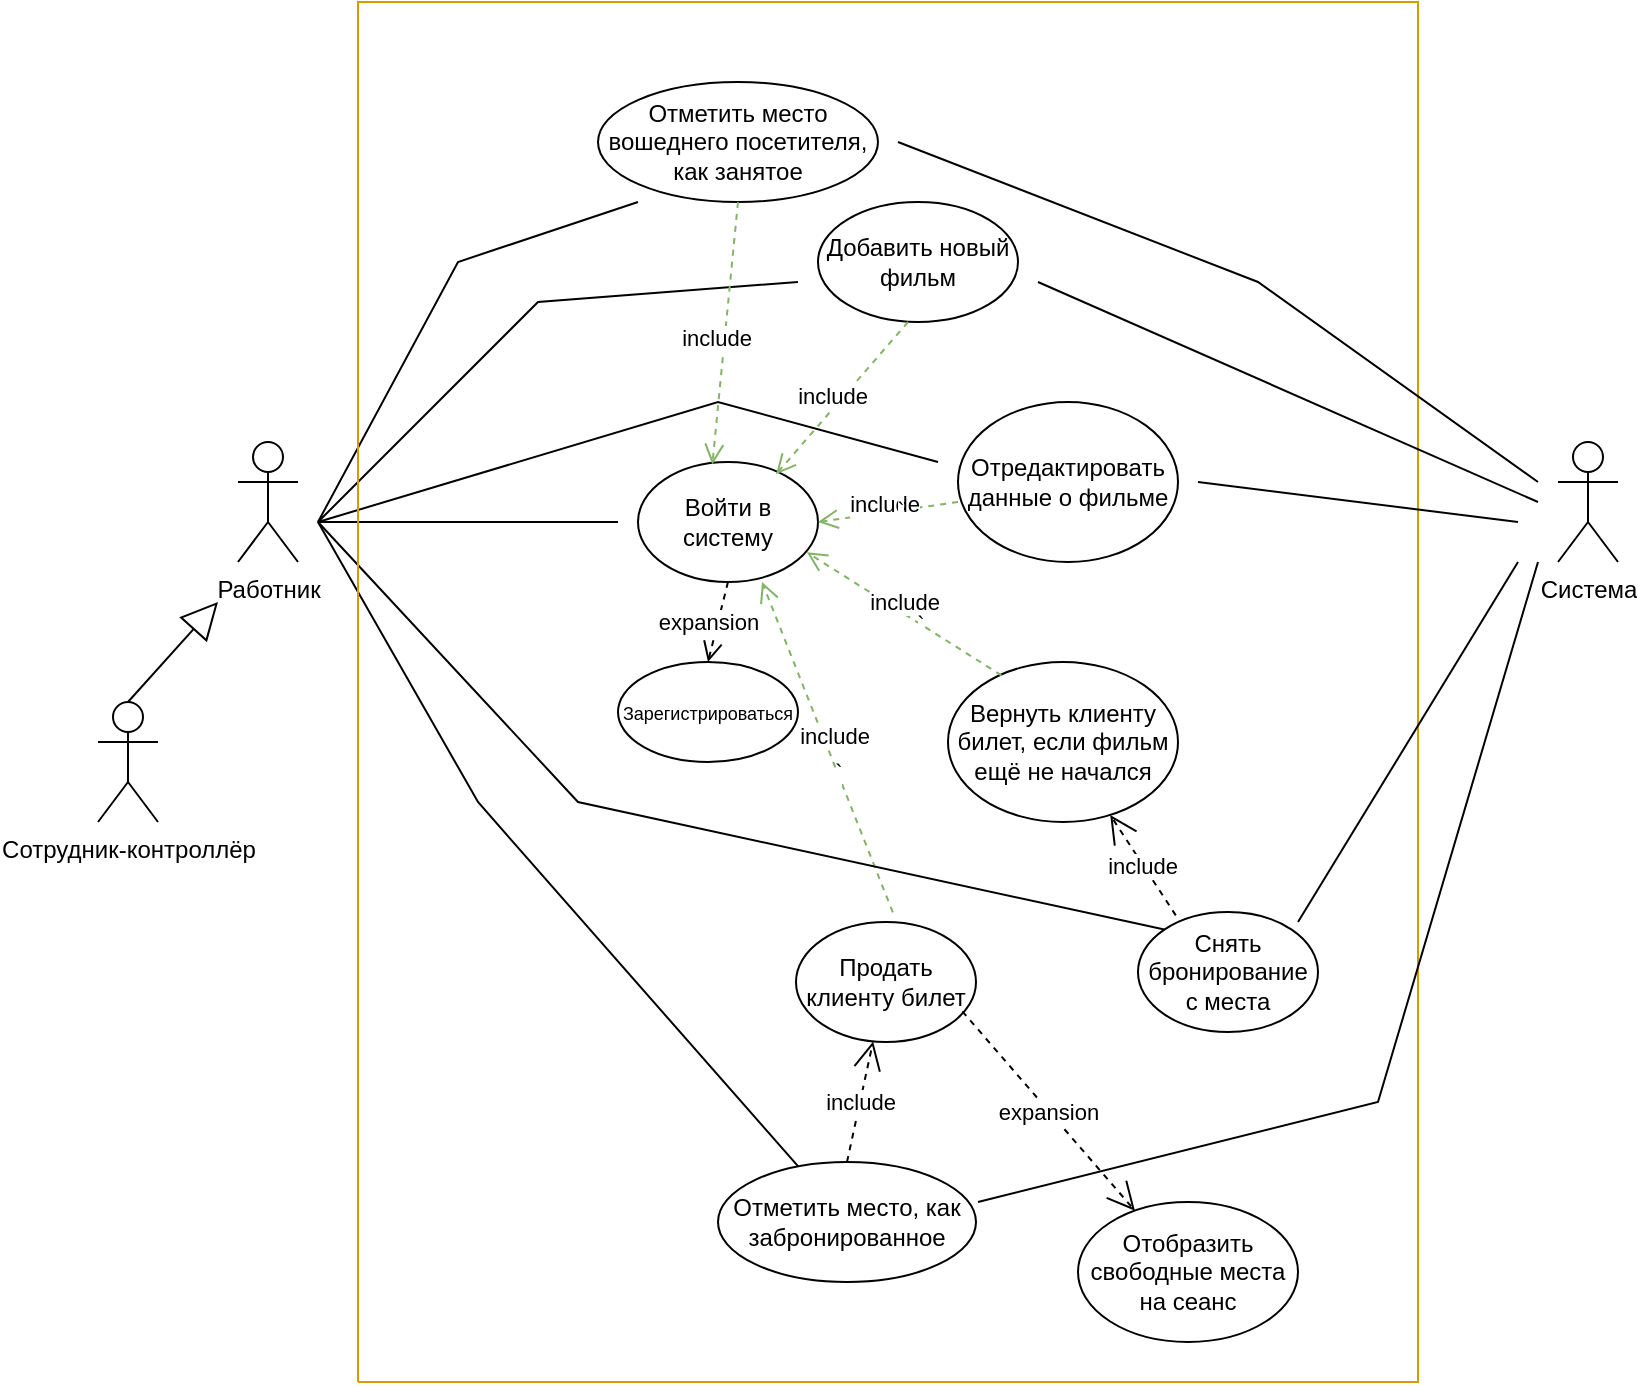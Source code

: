 <mxfile version="22.1.11" type="github">
  <diagram name="Страница — 1" id="gmWEUmx179RuSUwTUEAq">
    <mxGraphModel dx="1542" dy="885" grid="1" gridSize="10" guides="1" tooltips="1" connect="1" arrows="1" fold="1" page="1" pageScale="1" pageWidth="827" pageHeight="1169" math="0" shadow="0">
      <root>
        <mxCell id="0" />
        <mxCell id="1" parent="0" />
        <mxCell id="ACFp6LXwnmqYwiIo9wma-1" value="Работник" style="shape=umlActor;verticalLabelPosition=bottom;verticalAlign=top;html=1;outlineConnect=0;" vertex="1" parent="1">
          <mxGeometry x="120" y="350" width="30" height="60" as="geometry" />
        </mxCell>
        <mxCell id="ACFp6LXwnmqYwiIo9wma-3" value="Войти в систему" style="ellipse;whiteSpace=wrap;html=1;" vertex="1" parent="1">
          <mxGeometry x="320" y="360" width="90" height="60" as="geometry" />
        </mxCell>
        <mxCell id="ACFp6LXwnmqYwiIo9wma-4" value="&lt;font style=&quot;font-size: 9px;&quot;&gt;Зарегистрироваться&lt;/font&gt;" style="ellipse;whiteSpace=wrap;html=1;" vertex="1" parent="1">
          <mxGeometry x="310" y="460" width="90" height="50" as="geometry" />
        </mxCell>
        <mxCell id="ACFp6LXwnmqYwiIo9wma-5" value="Добавить новый фильм" style="ellipse;whiteSpace=wrap;html=1;" vertex="1" parent="1">
          <mxGeometry x="410" y="230" width="100" height="60" as="geometry" />
        </mxCell>
        <mxCell id="ACFp6LXwnmqYwiIo9wma-6" value="Отредактировать данные о фильме" style="ellipse;whiteSpace=wrap;html=1;" vertex="1" parent="1">
          <mxGeometry x="480" y="330" width="110" height="80" as="geometry" />
        </mxCell>
        <mxCell id="ACFp6LXwnmqYwiIo9wma-7" value="Продать клиенту билет" style="ellipse;whiteSpace=wrap;html=1;" vertex="1" parent="1">
          <mxGeometry x="399" y="590" width="90" height="60" as="geometry" />
        </mxCell>
        <mxCell id="ACFp6LXwnmqYwiIo9wma-8" value="Вернуть клиенту билет, если фильм ещё не начался" style="ellipse;whiteSpace=wrap;html=1;" vertex="1" parent="1">
          <mxGeometry x="475" y="460" width="115" height="80" as="geometry" />
        </mxCell>
        <mxCell id="ACFp6LXwnmqYwiIo9wma-9" value="" style="endArrow=none;html=1;rounded=0;" edge="1" parent="1">
          <mxGeometry width="50" height="50" relative="1" as="geometry">
            <mxPoint x="160" y="390" as="sourcePoint" />
            <mxPoint x="310" y="390" as="targetPoint" />
          </mxGeometry>
        </mxCell>
        <mxCell id="ACFp6LXwnmqYwiIo9wma-10" value="" style="html=1;verticalAlign=bottom;endArrow=open;dashed=1;endSize=8;curved=0;rounded=0;exitX=0.5;exitY=1;exitDx=0;exitDy=0;entryX=0.5;entryY=0;entryDx=0;entryDy=0;" edge="1" parent="1" source="ACFp6LXwnmqYwiIo9wma-3" target="ACFp6LXwnmqYwiIo9wma-4">
          <mxGeometry relative="1" as="geometry">
            <mxPoint x="520" y="370" as="sourcePoint" />
            <mxPoint x="340" y="460" as="targetPoint" />
          </mxGeometry>
        </mxCell>
        <mxCell id="ACFp6LXwnmqYwiIo9wma-11" value="expansion" style="edgeLabel;html=1;align=center;verticalAlign=middle;resizable=0;points=[];" vertex="1" connectable="0" parent="ACFp6LXwnmqYwiIo9wma-10">
          <mxGeometry x="0.05" y="-5" relative="1" as="geometry">
            <mxPoint as="offset" />
          </mxGeometry>
        </mxCell>
        <mxCell id="ACFp6LXwnmqYwiIo9wma-12" value="" style="endArrow=none;html=1;rounded=0;" edge="1" parent="1">
          <mxGeometry width="50" height="50" relative="1" as="geometry">
            <mxPoint x="160" y="390" as="sourcePoint" />
            <mxPoint x="400" y="270" as="targetPoint" />
            <Array as="points">
              <mxPoint x="270" y="280" />
            </Array>
          </mxGeometry>
        </mxCell>
        <mxCell id="ACFp6LXwnmqYwiIo9wma-13" value="" style="endArrow=none;html=1;rounded=0;" edge="1" parent="1" target="ACFp6LXwnmqYwiIo9wma-37">
          <mxGeometry width="50" height="50" relative="1" as="geometry">
            <mxPoint x="160" y="390" as="sourcePoint" />
            <mxPoint x="410" y="580" as="targetPoint" />
            <Array as="points">
              <mxPoint x="240" y="530" />
            </Array>
          </mxGeometry>
        </mxCell>
        <mxCell id="ACFp6LXwnmqYwiIo9wma-14" value="" style="endArrow=none;html=1;rounded=0;" edge="1" parent="1">
          <mxGeometry width="50" height="50" relative="1" as="geometry">
            <mxPoint x="160" y="390" as="sourcePoint" />
            <mxPoint x="470" y="360" as="targetPoint" />
            <Array as="points">
              <mxPoint x="360" y="330" />
            </Array>
          </mxGeometry>
        </mxCell>
        <mxCell id="ACFp6LXwnmqYwiIo9wma-16" value="" style="html=1;verticalAlign=bottom;endArrow=open;dashed=1;endSize=8;curved=0;rounded=0;exitX=0.5;exitY=1;exitDx=0;exitDy=0;entryX=0.767;entryY=0.103;entryDx=0;entryDy=0;entryPerimeter=0;fillColor=#d5e8d4;strokeColor=#82b366;" edge="1" parent="1" target="ACFp6LXwnmqYwiIo9wma-3">
          <mxGeometry relative="1" as="geometry">
            <mxPoint x="455" y="290" as="sourcePoint" />
            <mxPoint x="430" y="330" as="targetPoint" />
          </mxGeometry>
        </mxCell>
        <mxCell id="ACFp6LXwnmqYwiIo9wma-17" value="include" style="edgeLabel;html=1;align=center;verticalAlign=middle;resizable=0;points=[];" vertex="1" connectable="0" parent="ACFp6LXwnmqYwiIo9wma-16">
          <mxGeometry x="0.05" y="-5" relative="1" as="geometry">
            <mxPoint as="offset" />
          </mxGeometry>
        </mxCell>
        <mxCell id="ACFp6LXwnmqYwiIo9wma-18" value="" style="html=1;verticalAlign=bottom;endArrow=open;dashed=1;endSize=8;curved=0;rounded=0;exitX=0;exitY=0.625;exitDx=0;exitDy=0;exitPerimeter=0;fillColor=#d5e8d4;strokeColor=#82b366;" edge="1" parent="1" source="ACFp6LXwnmqYwiIo9wma-6">
          <mxGeometry relative="1" as="geometry">
            <mxPoint x="435" y="350" as="sourcePoint" />
            <mxPoint x="410" y="390" as="targetPoint" />
          </mxGeometry>
        </mxCell>
        <mxCell id="ACFp6LXwnmqYwiIo9wma-19" value="include" style="edgeLabel;html=1;align=center;verticalAlign=middle;resizable=0;points=[];" vertex="1" connectable="0" parent="ACFp6LXwnmqYwiIo9wma-18">
          <mxGeometry x="0.05" y="-5" relative="1" as="geometry">
            <mxPoint as="offset" />
          </mxGeometry>
        </mxCell>
        <mxCell id="ACFp6LXwnmqYwiIo9wma-20" value="`" style="edgeLabel;html=1;align=center;verticalAlign=middle;resizable=0;points=[];" vertex="1" connectable="0" parent="ACFp6LXwnmqYwiIo9wma-18">
          <mxGeometry x="-0.146" relative="1" as="geometry">
            <mxPoint as="offset" />
          </mxGeometry>
        </mxCell>
        <mxCell id="ACFp6LXwnmqYwiIo9wma-21" value="" style="html=1;verticalAlign=bottom;endArrow=open;dashed=1;endSize=8;curved=0;rounded=0;exitX=0.232;exitY=0.083;exitDx=0;exitDy=0;exitPerimeter=0;entryX=0.938;entryY=0.753;entryDx=0;entryDy=0;entryPerimeter=0;fillColor=#d5e8d4;strokeColor=#82b366;" edge="1" parent="1" source="ACFp6LXwnmqYwiIo9wma-8" target="ACFp6LXwnmqYwiIo9wma-3">
          <mxGeometry relative="1" as="geometry">
            <mxPoint x="490" y="390" as="sourcePoint" />
            <mxPoint x="420" y="400" as="targetPoint" />
          </mxGeometry>
        </mxCell>
        <mxCell id="ACFp6LXwnmqYwiIo9wma-22" value="include" style="edgeLabel;html=1;align=center;verticalAlign=middle;resizable=0;points=[];" vertex="1" connectable="0" parent="ACFp6LXwnmqYwiIo9wma-21">
          <mxGeometry x="0.05" y="-5" relative="1" as="geometry">
            <mxPoint as="offset" />
          </mxGeometry>
        </mxCell>
        <mxCell id="ACFp6LXwnmqYwiIo9wma-23" value="`" style="edgeLabel;html=1;align=center;verticalAlign=middle;resizable=0;points=[];" vertex="1" connectable="0" parent="ACFp6LXwnmqYwiIo9wma-21">
          <mxGeometry x="-0.146" relative="1" as="geometry">
            <mxPoint as="offset" />
          </mxGeometry>
        </mxCell>
        <mxCell id="ACFp6LXwnmqYwiIo9wma-24" value="" style="html=1;verticalAlign=bottom;endArrow=open;dashed=1;endSize=8;curved=0;rounded=0;exitX=0.538;exitY=-0.08;exitDx=0;exitDy=0;exitPerimeter=0;entryX=0.938;entryY=0.753;entryDx=0;entryDy=0;entryPerimeter=0;fillColor=#d5e8d4;strokeColor=#82b366;" edge="1" parent="1" source="ACFp6LXwnmqYwiIo9wma-7">
          <mxGeometry relative="1" as="geometry">
            <mxPoint x="480" y="482" as="sourcePoint" />
            <mxPoint x="382" y="420" as="targetPoint" />
          </mxGeometry>
        </mxCell>
        <mxCell id="ACFp6LXwnmqYwiIo9wma-25" value="include" style="edgeLabel;html=1;align=center;verticalAlign=middle;resizable=0;points=[];" vertex="1" connectable="0" parent="ACFp6LXwnmqYwiIo9wma-24">
          <mxGeometry x="0.05" y="-5" relative="1" as="geometry">
            <mxPoint as="offset" />
          </mxGeometry>
        </mxCell>
        <mxCell id="ACFp6LXwnmqYwiIo9wma-26" value="`" style="edgeLabel;html=1;align=center;verticalAlign=middle;resizable=0;points=[];" vertex="1" connectable="0" parent="ACFp6LXwnmqYwiIo9wma-24">
          <mxGeometry x="-0.146" relative="1" as="geometry">
            <mxPoint as="offset" />
          </mxGeometry>
        </mxCell>
        <mxCell id="ACFp6LXwnmqYwiIo9wma-27" value="Сотрудник-контроллёр" style="shape=umlActor;verticalLabelPosition=bottom;verticalAlign=top;html=1;" vertex="1" parent="1">
          <mxGeometry x="50" y="480" width="30" height="60" as="geometry" />
        </mxCell>
        <mxCell id="ACFp6LXwnmqYwiIo9wma-28" value="" style="endArrow=block;endSize=16;endFill=0;html=1;rounded=0;exitX=0.5;exitY=0;exitDx=0;exitDy=0;exitPerimeter=0;" edge="1" parent="1" source="ACFp6LXwnmqYwiIo9wma-27">
          <mxGeometry width="160" relative="1" as="geometry">
            <mxPoint x="135" y="280" as="sourcePoint" />
            <mxPoint x="110" y="430" as="targetPoint" />
          </mxGeometry>
        </mxCell>
        <mxCell id="ACFp6LXwnmqYwiIo9wma-30" value="Отметить место вошеднего посетителя, как занятое" style="ellipse;whiteSpace=wrap;html=1;align=center;" vertex="1" parent="1">
          <mxGeometry x="300" y="170" width="140" height="60" as="geometry" />
        </mxCell>
        <mxCell id="ACFp6LXwnmqYwiIo9wma-34" value="" style="html=1;verticalAlign=bottom;endArrow=open;dashed=1;endSize=8;curved=0;rounded=0;exitX=0.5;exitY=1;exitDx=0;exitDy=0;entryX=0.413;entryY=0.02;entryDx=0;entryDy=0;entryPerimeter=0;fillColor=#d5e8d4;strokeColor=#82b366;" edge="1" parent="1" source="ACFp6LXwnmqYwiIo9wma-30" target="ACFp6LXwnmqYwiIo9wma-3">
          <mxGeometry relative="1" as="geometry">
            <mxPoint x="465" y="300" as="sourcePoint" />
            <mxPoint x="399" y="376" as="targetPoint" />
          </mxGeometry>
        </mxCell>
        <mxCell id="ACFp6LXwnmqYwiIo9wma-35" value="include" style="edgeLabel;html=1;align=center;verticalAlign=middle;resizable=0;points=[];" vertex="1" connectable="0" parent="ACFp6LXwnmqYwiIo9wma-34">
          <mxGeometry x="0.05" y="-5" relative="1" as="geometry">
            <mxPoint as="offset" />
          </mxGeometry>
        </mxCell>
        <mxCell id="ACFp6LXwnmqYwiIo9wma-36" value="" style="endArrow=none;html=1;rounded=0;" edge="1" parent="1">
          <mxGeometry width="50" height="50" relative="1" as="geometry">
            <mxPoint x="160" y="390" as="sourcePoint" />
            <mxPoint x="320" y="230" as="targetPoint" />
            <Array as="points">
              <mxPoint x="230" y="260" />
            </Array>
          </mxGeometry>
        </mxCell>
        <mxCell id="ACFp6LXwnmqYwiIo9wma-37" value="&lt;font style=&quot;font-size: 12px;&quot;&gt;Отметить место, как забронированное&lt;/font&gt;" style="ellipse;whiteSpace=wrap;html=1;align=center;" vertex="1" parent="1">
          <mxGeometry x="360" y="710" width="129" height="60" as="geometry" />
        </mxCell>
        <mxCell id="ACFp6LXwnmqYwiIo9wma-39" value="include" style="endArrow=open;endSize=12;dashed=1;html=1;rounded=0;exitX=0.5;exitY=0;exitDx=0;exitDy=0;" edge="1" parent="1" source="ACFp6LXwnmqYwiIo9wma-37" target="ACFp6LXwnmqYwiIo9wma-7">
          <mxGeometry width="160" relative="1" as="geometry">
            <mxPoint x="280" y="520" as="sourcePoint" />
            <mxPoint x="440" y="520" as="targetPoint" />
          </mxGeometry>
        </mxCell>
        <mxCell id="ACFp6LXwnmqYwiIo9wma-40" value="Снять бронирование с места" style="ellipse;whiteSpace=wrap;html=1;" vertex="1" parent="1">
          <mxGeometry x="570" y="585" width="90" height="60" as="geometry" />
        </mxCell>
        <mxCell id="ACFp6LXwnmqYwiIo9wma-41" value="include" style="endArrow=open;endSize=12;dashed=1;html=1;rounded=0;exitX=0.21;exitY=0.028;exitDx=0;exitDy=0;exitPerimeter=0;" edge="1" parent="1" source="ACFp6LXwnmqYwiIo9wma-40" target="ACFp6LXwnmqYwiIo9wma-8">
          <mxGeometry width="160" relative="1" as="geometry">
            <mxPoint x="455" y="690" as="sourcePoint" />
            <mxPoint x="458" y="640" as="targetPoint" />
          </mxGeometry>
        </mxCell>
        <mxCell id="ACFp6LXwnmqYwiIo9wma-44" value="" style="endArrow=none;html=1;rounded=0;entryX=0;entryY=0;entryDx=0;entryDy=0;" edge="1" parent="1" target="ACFp6LXwnmqYwiIo9wma-40">
          <mxGeometry width="50" height="50" relative="1" as="geometry">
            <mxPoint x="160" y="390" as="sourcePoint" />
            <mxPoint x="425" y="733" as="targetPoint" />
            <Array as="points">
              <mxPoint x="290" y="530" />
            </Array>
          </mxGeometry>
        </mxCell>
        <mxCell id="ACFp6LXwnmqYwiIo9wma-46" value="" style="endArrow=none;html=1;rounded=0;fillColor=#ffe6cc;strokeColor=#d79b00;" edge="1" parent="1">
          <mxGeometry relative="1" as="geometry">
            <mxPoint x="180" y="820" as="sourcePoint" />
            <mxPoint x="180" y="820" as="targetPoint" />
            <Array as="points">
              <mxPoint x="180" y="130" />
              <mxPoint x="710" y="130" />
              <mxPoint x="710" y="820" />
            </Array>
          </mxGeometry>
        </mxCell>
        <mxCell id="ACFp6LXwnmqYwiIo9wma-47" value="Система" style="shape=umlActor;verticalLabelPosition=bottom;verticalAlign=top;html=1;outlineConnect=0;" vertex="1" parent="1">
          <mxGeometry x="780" y="350" width="30" height="60" as="geometry" />
        </mxCell>
        <mxCell id="ACFp6LXwnmqYwiIo9wma-48" value="" style="endArrow=none;html=1;rounded=0;" edge="1" parent="1">
          <mxGeometry width="50" height="50" relative="1" as="geometry">
            <mxPoint x="490" y="730" as="sourcePoint" />
            <mxPoint x="770" y="410" as="targetPoint" />
            <Array as="points">
              <mxPoint x="690" y="680" />
            </Array>
          </mxGeometry>
        </mxCell>
        <mxCell id="ACFp6LXwnmqYwiIo9wma-50" value="" style="endArrow=none;html=1;rounded=0;" edge="1" parent="1">
          <mxGeometry width="50" height="50" relative="1" as="geometry">
            <mxPoint x="650" y="590" as="sourcePoint" />
            <mxPoint x="760" y="410" as="targetPoint" />
          </mxGeometry>
        </mxCell>
        <mxCell id="ACFp6LXwnmqYwiIo9wma-51" value="" style="endArrow=none;html=1;rounded=0;" edge="1" parent="1">
          <mxGeometry width="50" height="50" relative="1" as="geometry">
            <mxPoint x="600" y="370" as="sourcePoint" />
            <mxPoint x="760" y="390" as="targetPoint" />
          </mxGeometry>
        </mxCell>
        <mxCell id="ACFp6LXwnmqYwiIo9wma-52" value="" style="endArrow=none;html=1;rounded=0;" edge="1" parent="1">
          <mxGeometry width="50" height="50" relative="1" as="geometry">
            <mxPoint x="520" y="270" as="sourcePoint" />
            <mxPoint x="770" y="380" as="targetPoint" />
          </mxGeometry>
        </mxCell>
        <mxCell id="ACFp6LXwnmqYwiIo9wma-53" value="" style="endArrow=none;html=1;rounded=0;" edge="1" parent="1">
          <mxGeometry width="50" height="50" relative="1" as="geometry">
            <mxPoint x="450" y="200" as="sourcePoint" />
            <mxPoint x="770" y="370" as="targetPoint" />
            <Array as="points">
              <mxPoint x="630" y="270" />
            </Array>
          </mxGeometry>
        </mxCell>
        <mxCell id="ACFp6LXwnmqYwiIo9wma-54" value="Отобразить свободные места на сеанс" style="ellipse;whiteSpace=wrap;html=1;" vertex="1" parent="1">
          <mxGeometry x="540" y="730" width="110" height="70" as="geometry" />
        </mxCell>
        <mxCell id="ACFp6LXwnmqYwiIo9wma-57" value="expansion" style="endArrow=open;endSize=12;dashed=1;html=1;rounded=0;exitX=0.924;exitY=0.744;exitDx=0;exitDy=0;exitPerimeter=0;" edge="1" parent="1" source="ACFp6LXwnmqYwiIo9wma-7" target="ACFp6LXwnmqYwiIo9wma-54">
          <mxGeometry width="160" relative="1" as="geometry">
            <mxPoint x="540" y="620" as="sourcePoint" />
            <mxPoint x="700" y="620" as="targetPoint" />
          </mxGeometry>
        </mxCell>
      </root>
    </mxGraphModel>
  </diagram>
</mxfile>

